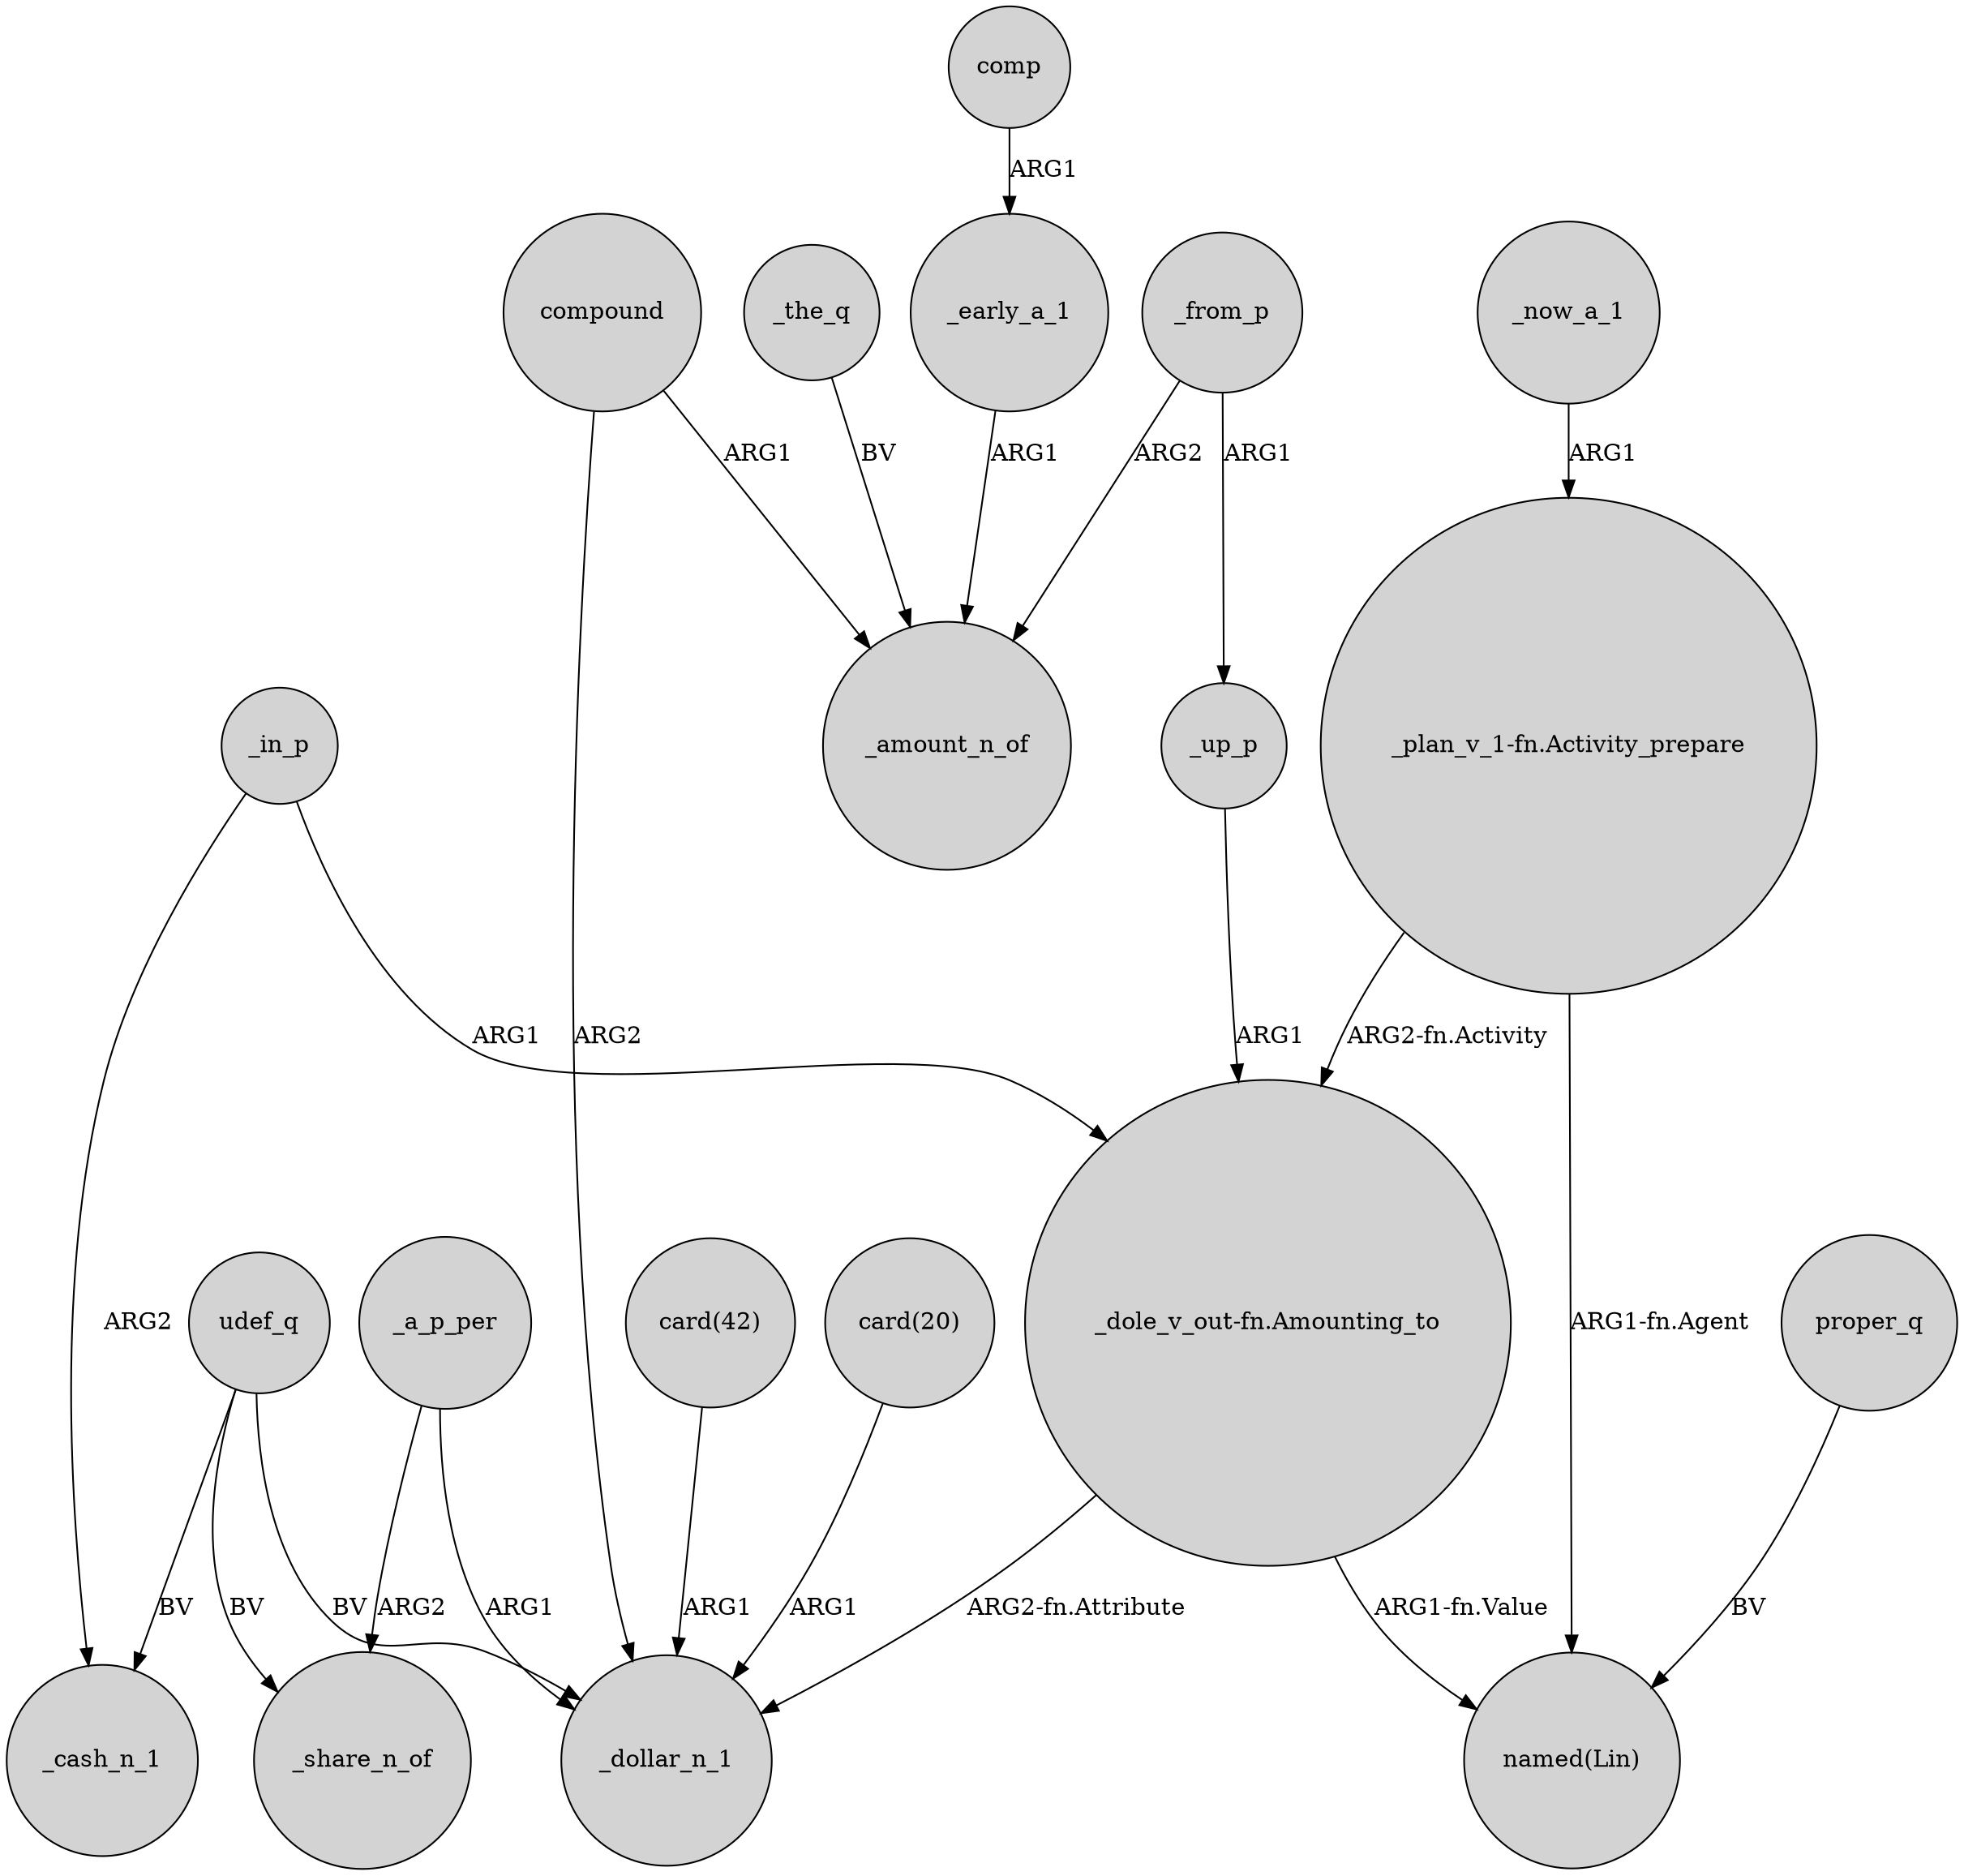 digraph {
	node [shape=circle style=filled]
	udef_q -> _cash_n_1 [label=BV]
	_up_p -> "_dole_v_out-fn.Amounting_to" [label=ARG1]
	_the_q -> _amount_n_of [label=BV]
	compound -> _amount_n_of [label=ARG1]
	_early_a_1 -> _amount_n_of [label=ARG1]
	_now_a_1 -> "_plan_v_1-fn.Activity_prepare" [label=ARG1]
	_from_p -> _amount_n_of [label=ARG2]
	"_dole_v_out-fn.Amounting_to" -> _dollar_n_1 [label="ARG2-fn.Attribute"]
	proper_q -> "named(Lin)" [label=BV]
	comp -> _early_a_1 [label=ARG1]
	compound -> _dollar_n_1 [label=ARG2]
	"_plan_v_1-fn.Activity_prepare" -> "named(Lin)" [label="ARG1-fn.Agent"]
	_a_p_per -> _share_n_of [label=ARG2]
	"card(42)" -> _dollar_n_1 [label=ARG1]
	udef_q -> _share_n_of [label=BV]
	udef_q -> _dollar_n_1 [label=BV]
	"_dole_v_out-fn.Amounting_to" -> "named(Lin)" [label="ARG1-fn.Value"]
	_a_p_per -> _dollar_n_1 [label=ARG1]
	_in_p -> _cash_n_1 [label=ARG2]
	"_plan_v_1-fn.Activity_prepare" -> "_dole_v_out-fn.Amounting_to" [label="ARG2-fn.Activity"]
	_from_p -> _up_p [label=ARG1]
	_in_p -> "_dole_v_out-fn.Amounting_to" [label=ARG1]
	"card(20)" -> _dollar_n_1 [label=ARG1]
}
